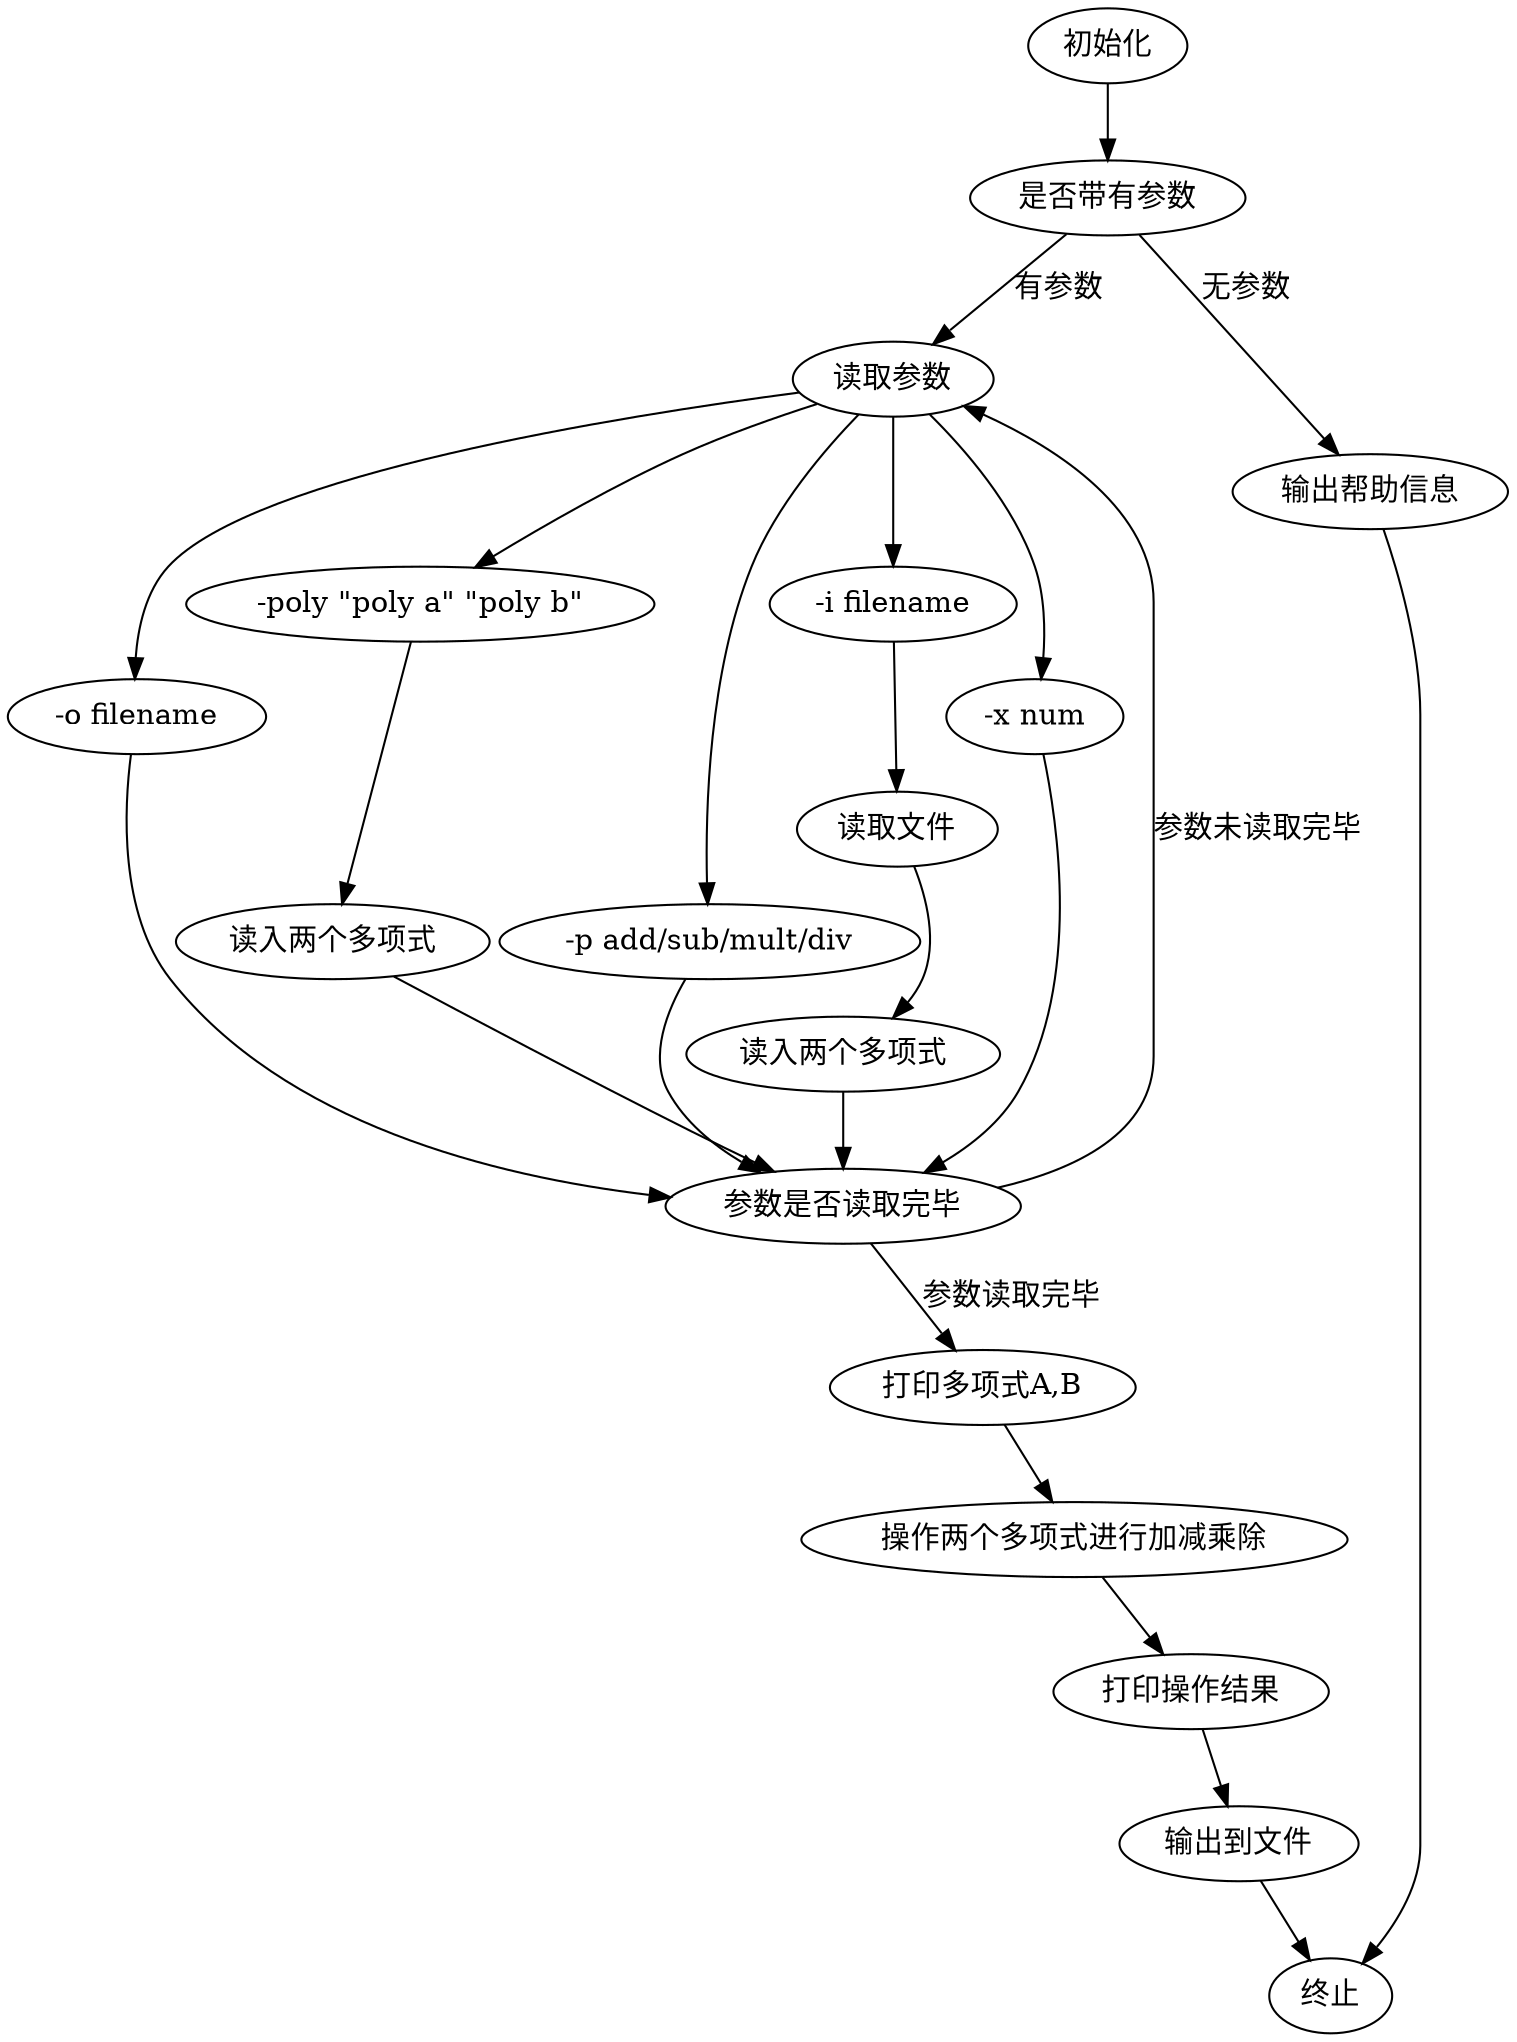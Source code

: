 digraph main{
//    rankdir = LR;
    init [label = "初始化"];
    haveArgs [label = "是否带有参数"];
    readArgs [label = "读取参数"];
    IsOutput [label = "-o filename"];
    InputPoly [label = "-poly \"poly a\" \"poly b\""];
    GetOp [label = "-p add/sub/mult/div"];
    FileInput [label = "-i filename"];
    Caclu [label = "-x num"];
    FileRead [label = "读取文件"];
    ReadPoly [label = "读入两个多项式"];
    ReadPoly2 [label = "读入两个多项式"];
    IsOver [label = "参数是否读取完毕"];
    OutputHelp [label = "输出帮助信息"];
    PrintPoly [label = "打印多项式A,B"];
    Operation [label = "操作两个多项式进行加减乘除"];
    PrintPoly2 [label = "打印操作结果"];
    OutputToFile [label = "输出到文件"];
    End [label = "终止"];
    
    init -> haveArgs;
    haveArgs -> readArgs[label = "有参数"];
    haveArgs -> OutputHelp[label = "无参数"];
    OutputHelp -> End;
    readArgs -> IsOutput;
    readArgs -> InputPoly;
    readArgs -> FileInput;
    readArgs -> GetOp;
    readArgs -> Caclu;
    InputPoly -> ReadPoly;
    FileInput -> FileRead;
    FileRead -> ReadPoly2;
    IsOutput -> IsOver;
    GetOp -> IsOver;
    Caclu -> IsOver;
    ReadPoly -> IsOver;
    ReadPoly2 -> IsOver;
    IsOver -> readArgs[label = "参数未读取完毕"];
    IsOver -> PrintPoly[label = "参数读取完毕"];
    PrintPoly -> Operation;
    Operation -> PrintPoly2;
    PrintPoly2 -> OutputToFile;
    OutputToFile -> End;
}
